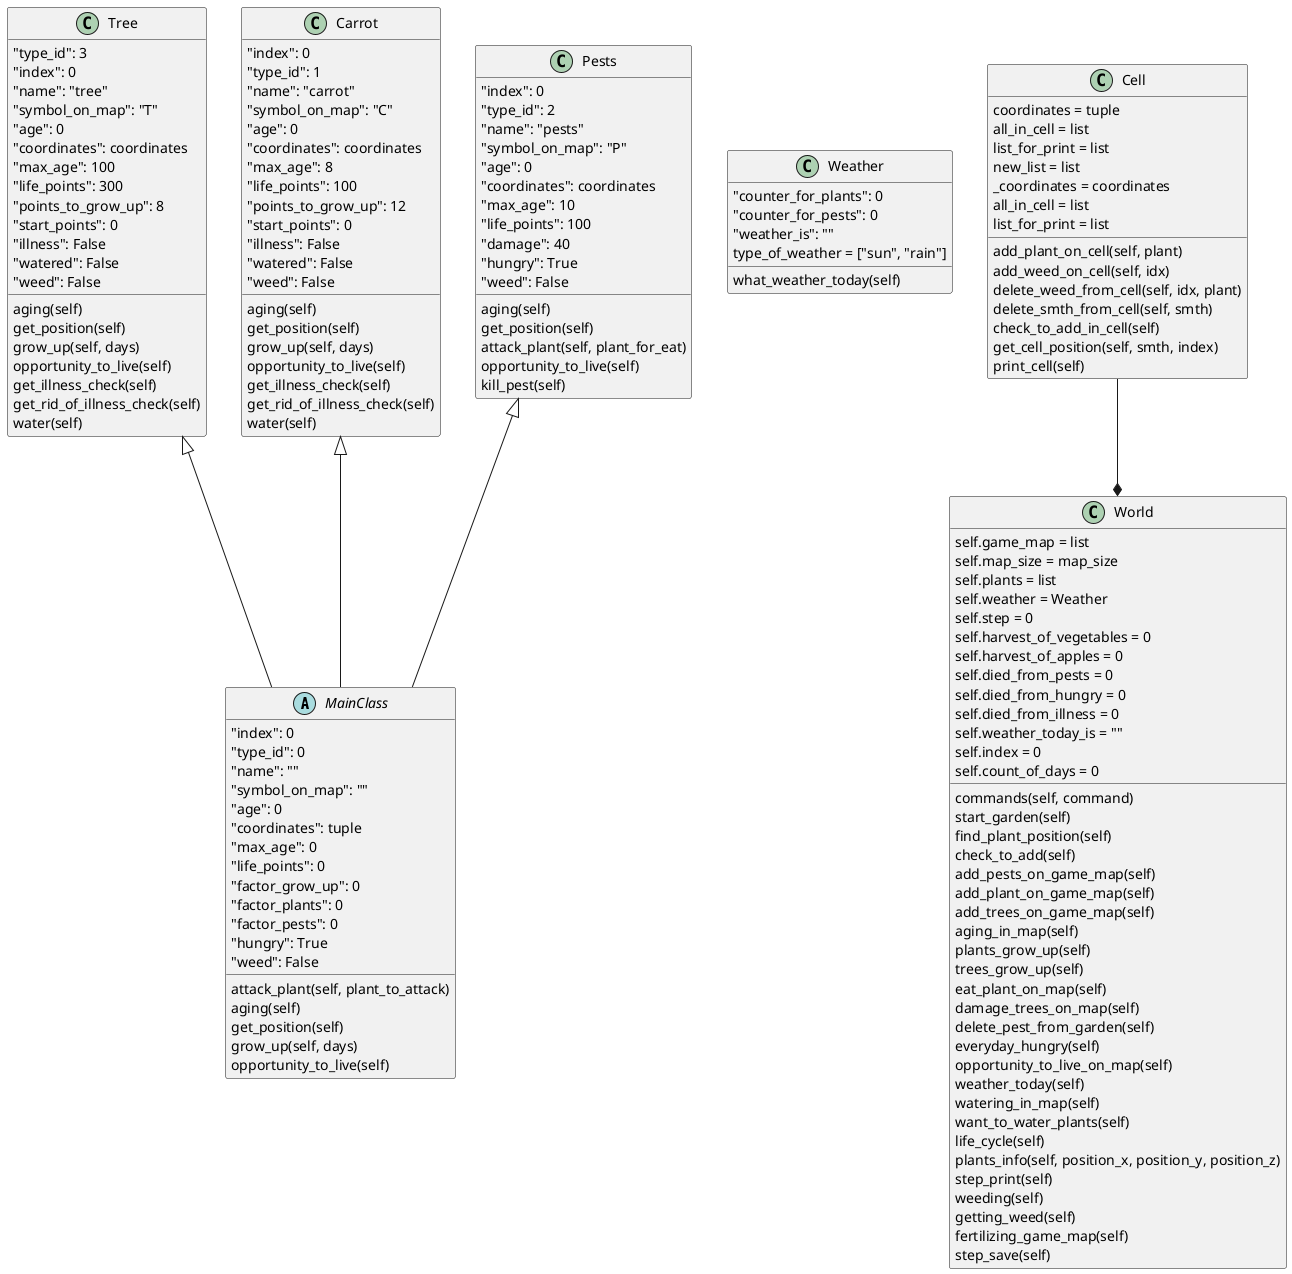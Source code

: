 @startuml

abstract class MainClass{
        "index": 0
        "type_id": 0
        "name": ""
        "symbol_on_map": ""
        "age": 0
        "coordinates": tuple
        "max_age": 0
        "life_points": 0
        "factor_grow_up": 0
        "factor_plants": 0
        "factor_pests": 0
        "hungry": True
        "weed": False

        attack_plant(self, plant_to_attack)
        aging(self)
        get_position(self)
        grow_up(self, days)
        opportunity_to_live(self)
}

class Tree{
        "type_id": 3
        "index": 0
        "name": "tree"
        "symbol_on_map": "T"
        "age": 0
        "coordinates": coordinates
        "max_age": 100
        "life_points": 300
        "points_to_grow_up": 8
        "start_points": 0
        "illness": False
        "watered": False
        "weed": False

        aging(self)
        get_position(self)
        grow_up(self, days)
        opportunity_to_live(self)
        get_illness_check(self)
        get_rid_of_illness_check(self)
        water(self)
}

class Carrot{
            "index": 0
            "type_id": 1
            "name": "carrot"
            "symbol_on_map": "C"
            "age": 0
            "coordinates": coordinates
            "max_age": 8
            "life_points": 100
            "points_to_grow_up": 12
            "start_points": 0
            "illness": False
            "watered": False
            "weed": False

            aging(self)
            get_position(self)
            grow_up(self, days)
            opportunity_to_live(self)
            get_illness_check(self)
            get_rid_of_illness_check(self)
            water(self)
}

class Pests{
            "index": 0
            "type_id": 2
            "name": "pests"
            "symbol_on_map": "P"
            "age": 0
            "coordinates": coordinates
            "max_age": 10
            "life_points": 100
            "damage": 40
            "hungry": True
            "weed": False

            aging(self)
            get_position(self)
            attack_plant(self, plant_for_eat)
            opportunity_to_live(self)
            kill_pest(self)
}

class Weather{
        "counter_for_plants": 0
        "counter_for_pests": 0
        "weather_is": ""
        type_of_weather = ["sun", "rain"]

        what_weather_today(self)
}

class World{
        self.game_map = list
        self.map_size = map_size
        self.plants = list
        self.weather = Weather
        self.step = 0
        self.harvest_of_vegetables = 0
        self.harvest_of_apples = 0
        self.died_from_pests = 0
        self.died_from_hungry = 0
        self.died_from_illness = 0
        self.weather_today_is = ""
        self.index = 0
        self.count_of_days = 0

        commands(self, command)
        start_garden(self)
        find_plant_position(self)
        check_to_add(self)
        add_pests_on_game_map(self)
        add_plant_on_game_map(self)
        add_trees_on_game_map(self)
        aging_in_map(self)
        plants_grow_up(self)
        trees_grow_up(self)
        eat_plant_on_map(self)
        damage_trees_on_map(self)
        delete_pest_from_garden(self)
        everyday_hungry(self)
        opportunity_to_live_on_map(self)
        weather_today(self)
        watering_in_map(self)
        want_to_water_plants(self)
        life_cycle(self)
        plants_info(self, position_x, position_y, position_z)
        step_print(self)
        weeding(self)
        getting_weed(self)
        fertilizing_game_map(self)
        step_save(self)
}

class Cell{
            coordinates = tuple
            all_in_cell = list
            list_for_print = list
            new_list = list
            _coordinates = coordinates
            all_in_cell = list
            list_for_print = list

            add_plant_on_cell(self, plant)
            add_weed_on_cell(self, idx)
            delete_weed_from_cell(self, idx, plant)
            delete_smth_from_cell(self, smth)
            check_to_add_in_cell(self)
            get_cell_position(self, smth, index)
            print_cell(self)
}

Tree <|-- MainClass
Carrot <|-- MainClass
Pests <|-- MainClass

Cell --* World

@enduml


@startuml


[*] --> Command_input

Command_input : start-garden
Command_input : next-day
Command_input : add-plant
Command_input : add-tree
Command_input : add-pests
Command_input : del-pests
Command_input : weeding
Command_input : water-plants
Command_input : help-plants
Command_input : save-garden
Command_input : info

start_garden : generate garden \nwith pre-ready entities

life_cycle : self.weather_today() \nself.want_to_water_plants()\nself.plants_grow_up()
life_cycle : self.trees_grow_up()\nself.eat_plant_on_map()\nself.aging_in_map()
life_cycle : self.opportunity_to_live_on_map()\nself.everyday_hungry()
life_cycle : self.count_of_days += 1

add_plant : self.add_plant_on_game_map()
add_tree : self.add_trees_on_game_map()
add_pests : self.add_pests_on_game_map()
del_pests : self.delete_pest_from_garden()
weeding : self.weeding()
water_plants : self.watering_in_map()
help_plants : self.fertilizing_game_map()
save_garden : self.step_save()
info : self.plants_info(x, y, z)


Command_input --> start_garden : start-garden
Command_input --> life_cycle : next-day
Command_input --> add_plant : add-plant
Command_input --> add_tree : add-tree
Command_input --> add_pests : add-pests
Command_input --> del_pests : del-pests
Command_input --> weeding : weeding
Command_input --> water_plants : water-plants
Command_input --> help_plants : help-plants
Command_input --> save_garden : save-garden
Command_input --> info : info

start_garden -> Command_input
life_cycle -> Command_input
add_plant -> Command_input
add_tree -> Command_input
add_pests -> Command_input
del_pests -> Command_input
weeding -> Command_input
water_plants -> Command_input
help_plants -> Command_input
save_garden -> Command_input
info --> Command_input

Command_input ---> [*] : exit
@enduml
